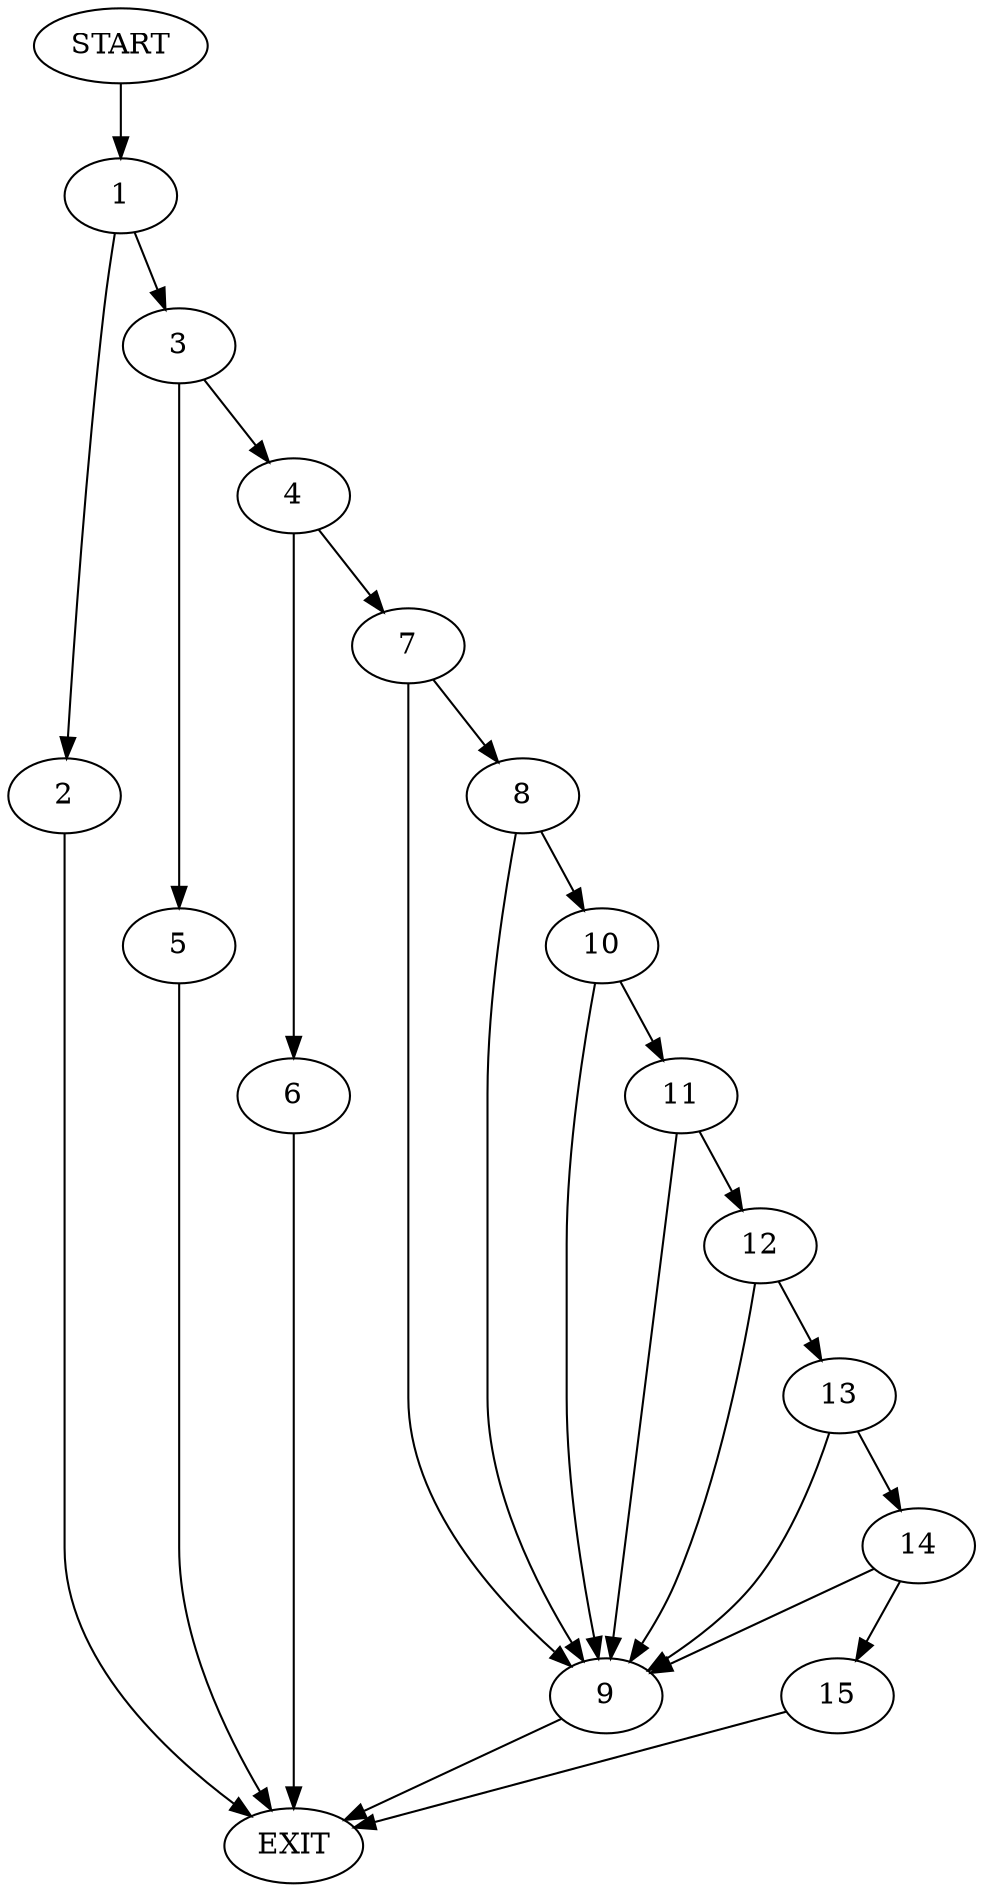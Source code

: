 digraph {
0 [label="START"]
16 [label="EXIT"]
0 -> 1
1 -> 2
1 -> 3
2 -> 16
3 -> 4
3 -> 5
5 -> 16
4 -> 6
4 -> 7
7 -> 8
7 -> 9
6 -> 16
9 -> 16
8 -> 9
8 -> 10
10 -> 11
10 -> 9
11 -> 12
11 -> 9
12 -> 13
12 -> 9
13 -> 9
13 -> 14
14 -> 9
14 -> 15
15 -> 16
}
